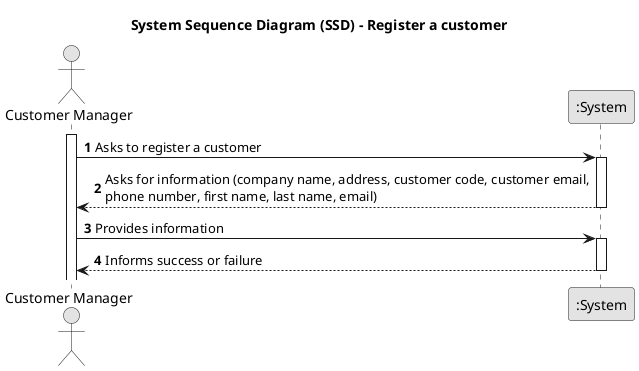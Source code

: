 @startuml SSD-US1001
skinparam monochrome true
skinparam packageStyle rectangle
skinparam shadowing false

title System Sequence Diagram (SSD) - Register a customer

autonumber

actor "Customer Manager" as CustomerManager
participant ":System" as System

activate CustomerManager

    CustomerManager -> System : Asks to register a customer
    activate System

        System --> CustomerManager : Asks for information (company name, address, customer code, customer email,\nphone number, first name, last name, email)

    deactivate System

    CustomerManager -> System : Provides information
    activate System

        System --> CustomerManager : Informs success or failure

    deactivate System

@enduml